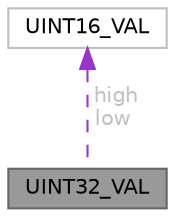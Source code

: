 digraph "UINT32_VAL"
{
 // LATEX_PDF_SIZE
  bgcolor="transparent";
  edge [fontname=Helvetica,fontsize=10,labelfontname=Helvetica,labelfontsize=10];
  node [fontname=Helvetica,fontsize=10,shape=box,height=0.2,width=0.4];
  Node1 [id="Node000001",label="UINT32_VAL",height=0.2,width=0.4,color="gray40", fillcolor="grey60", style="filled", fontcolor="black",tooltip=" "];
  Node2 -> Node1 [id="edge1_Node000001_Node000002",dir="back",color="darkorchid3",style="dashed",tooltip=" ",label=" high\nlow",fontcolor="grey" ];
  Node2 [id="Node000002",label="UINT16_VAL",height=0.2,width=0.4,color="grey75", fillcolor="white", style="filled",URL="$union_u_i_n_t16___v_a_l.html",tooltip=" "];
}
